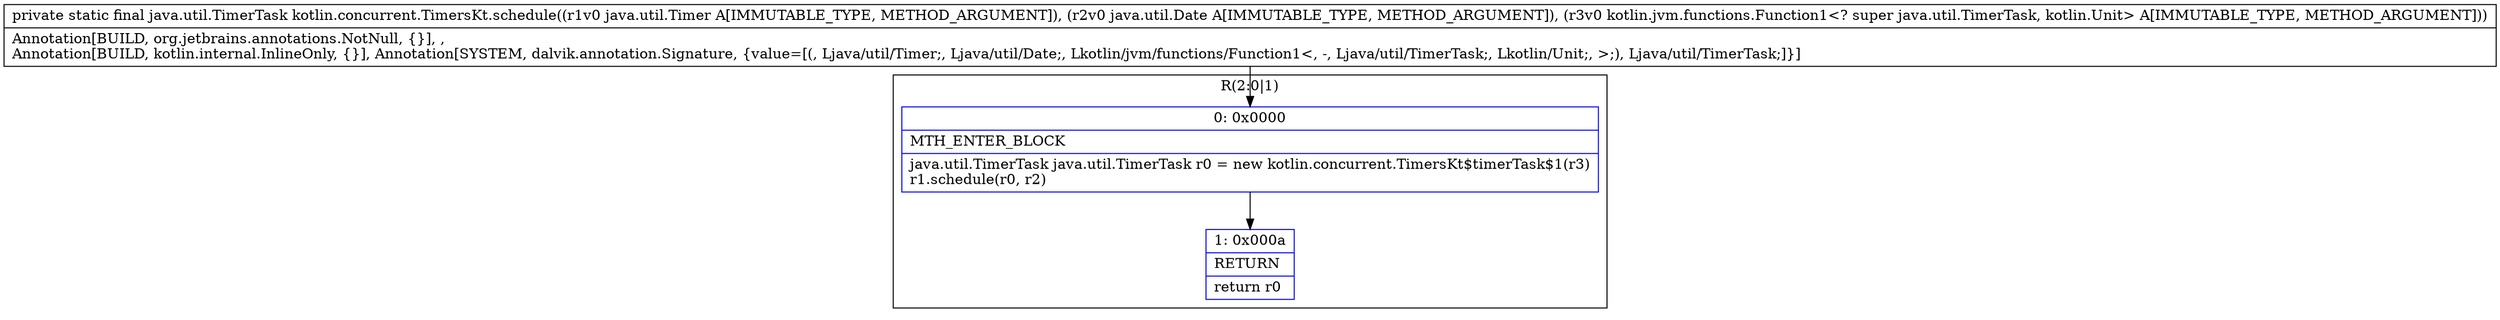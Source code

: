 digraph "CFG forkotlin.concurrent.TimersKt.schedule(Ljava\/util\/Timer;Ljava\/util\/Date;Lkotlin\/jvm\/functions\/Function1;)Ljava\/util\/TimerTask;" {
subgraph cluster_Region_598221259 {
label = "R(2:0|1)";
node [shape=record,color=blue];
Node_0 [shape=record,label="{0\:\ 0x0000|MTH_ENTER_BLOCK\l|java.util.TimerTask java.util.TimerTask r0 = new kotlin.concurrent.TimersKt$timerTask$1(r3)\lr1.schedule(r0, r2)\l}"];
Node_1 [shape=record,label="{1\:\ 0x000a|RETURN\l|return r0\l}"];
}
MethodNode[shape=record,label="{private static final java.util.TimerTask kotlin.concurrent.TimersKt.schedule((r1v0 java.util.Timer A[IMMUTABLE_TYPE, METHOD_ARGUMENT]), (r2v0 java.util.Date A[IMMUTABLE_TYPE, METHOD_ARGUMENT]), (r3v0 kotlin.jvm.functions.Function1\<? super java.util.TimerTask, kotlin.Unit\> A[IMMUTABLE_TYPE, METHOD_ARGUMENT]))  | Annotation[BUILD, org.jetbrains.annotations.NotNull, \{\}], , \lAnnotation[BUILD, kotlin.internal.InlineOnly, \{\}], Annotation[SYSTEM, dalvik.annotation.Signature, \{value=[(, Ljava\/util\/Timer;, Ljava\/util\/Date;, Lkotlin\/jvm\/functions\/Function1\<, \-, Ljava\/util\/TimerTask;, Lkotlin\/Unit;, \>;), Ljava\/util\/TimerTask;]\}]\l}"];
MethodNode -> Node_0;
Node_0 -> Node_1;
}

